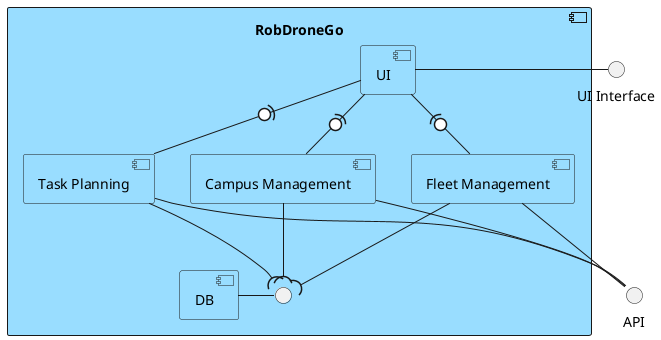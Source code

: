 @startuml Logical View Lv2

<style>
component {
    BackgroundColor #99ddff
}
</style>

interface API
interface "UI Interface" as UI_int
component RobDroneGo {
    component UI
    component "Campus Management" as campus
    component "Fleet Management" as fleet
    component "Task Planning" as planning
    component "DB" as DB
    interface " " as DBinter
    UI -(0- fleet
    UI -(0- campus
    UI -(0- planning
    DB - DBinter
    fleet --( DBinter
    campus --( DBinter
    planning --( DBinter
}
UI - UI_int
fleet -- API
campus -- API
planning -- API


@enduml